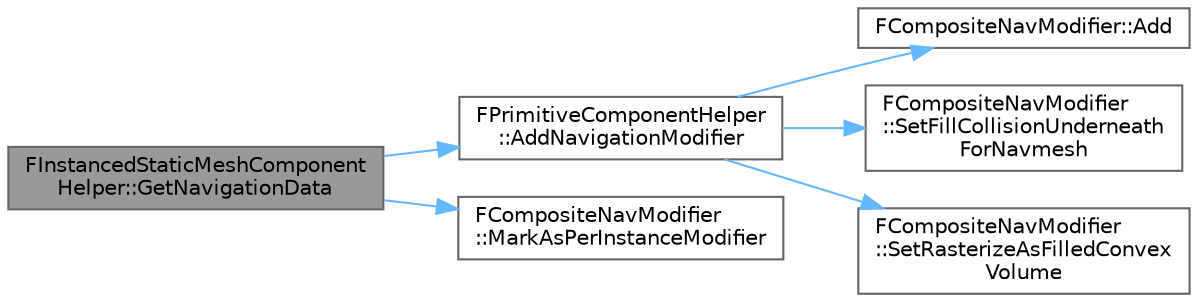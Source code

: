 digraph "FInstancedStaticMeshComponentHelper::GetNavigationData"
{
 // INTERACTIVE_SVG=YES
 // LATEX_PDF_SIZE
  bgcolor="transparent";
  edge [fontname=Helvetica,fontsize=10,labelfontname=Helvetica,labelfontsize=10];
  node [fontname=Helvetica,fontsize=10,shape=box,height=0.2,width=0.4];
  rankdir="LR";
  Node1 [id="Node000001",label="FInstancedStaticMeshComponent\lHelper::GetNavigationData",height=0.2,width=0.4,color="gray40", fillcolor="grey60", style="filled", fontcolor="black",tooltip=" "];
  Node1 -> Node2 [id="edge1_Node000001_Node000002",color="steelblue1",style="solid",tooltip=" "];
  Node2 [id="Node000002",label="FPrimitiveComponentHelper\l::AddNavigationModifier",height=0.2,width=0.4,color="grey40", fillcolor="white", style="filled",URL="$db/dda/classFPrimitiveComponentHelper.html#aa557ac6b1ab4625982e2c55a43dfafbd",tooltip=" "];
  Node2 -> Node3 [id="edge2_Node000002_Node000003",color="steelblue1",style="solid",tooltip=" "];
  Node3 [id="Node000003",label="FCompositeNavModifier::Add",height=0.2,width=0.4,color="grey40", fillcolor="white", style="filled",URL="$dd/deb/structFCompositeNavModifier.html#a055eae27a5ce8a1b9ec1697477128277",tooltip=" "];
  Node2 -> Node4 [id="edge3_Node000002_Node000004",color="steelblue1",style="solid",tooltip=" "];
  Node4 [id="Node000004",label="FCompositeNavModifier\l::SetFillCollisionUnderneath\lForNavmesh",height=0.2,width=0.4,color="grey40", fillcolor="white", style="filled",URL="$dd/deb/structFCompositeNavModifier.html#abaee3917eb463377f7129f12e1ecc260",tooltip=" "];
  Node2 -> Node5 [id="edge4_Node000002_Node000005",color="steelblue1",style="solid",tooltip=" "];
  Node5 [id="Node000005",label="FCompositeNavModifier\l::SetRasterizeAsFilledConvex\lVolume",height=0.2,width=0.4,color="grey40", fillcolor="white", style="filled",URL="$dd/deb/structFCompositeNavModifier.html#ad76200d465ea09cbb186a799b221e591",tooltip=" "];
  Node1 -> Node6 [id="edge5_Node000001_Node000006",color="steelblue1",style="solid",tooltip=" "];
  Node6 [id="Node000006",label="FCompositeNavModifier\l::MarkAsPerInstanceModifier",height=0.2,width=0.4,color="grey40", fillcolor="white", style="filled",URL="$dd/deb/structFCompositeNavModifier.html#a8e6ab478042ff54f0b197592bc23af7a",tooltip=" "];
}
